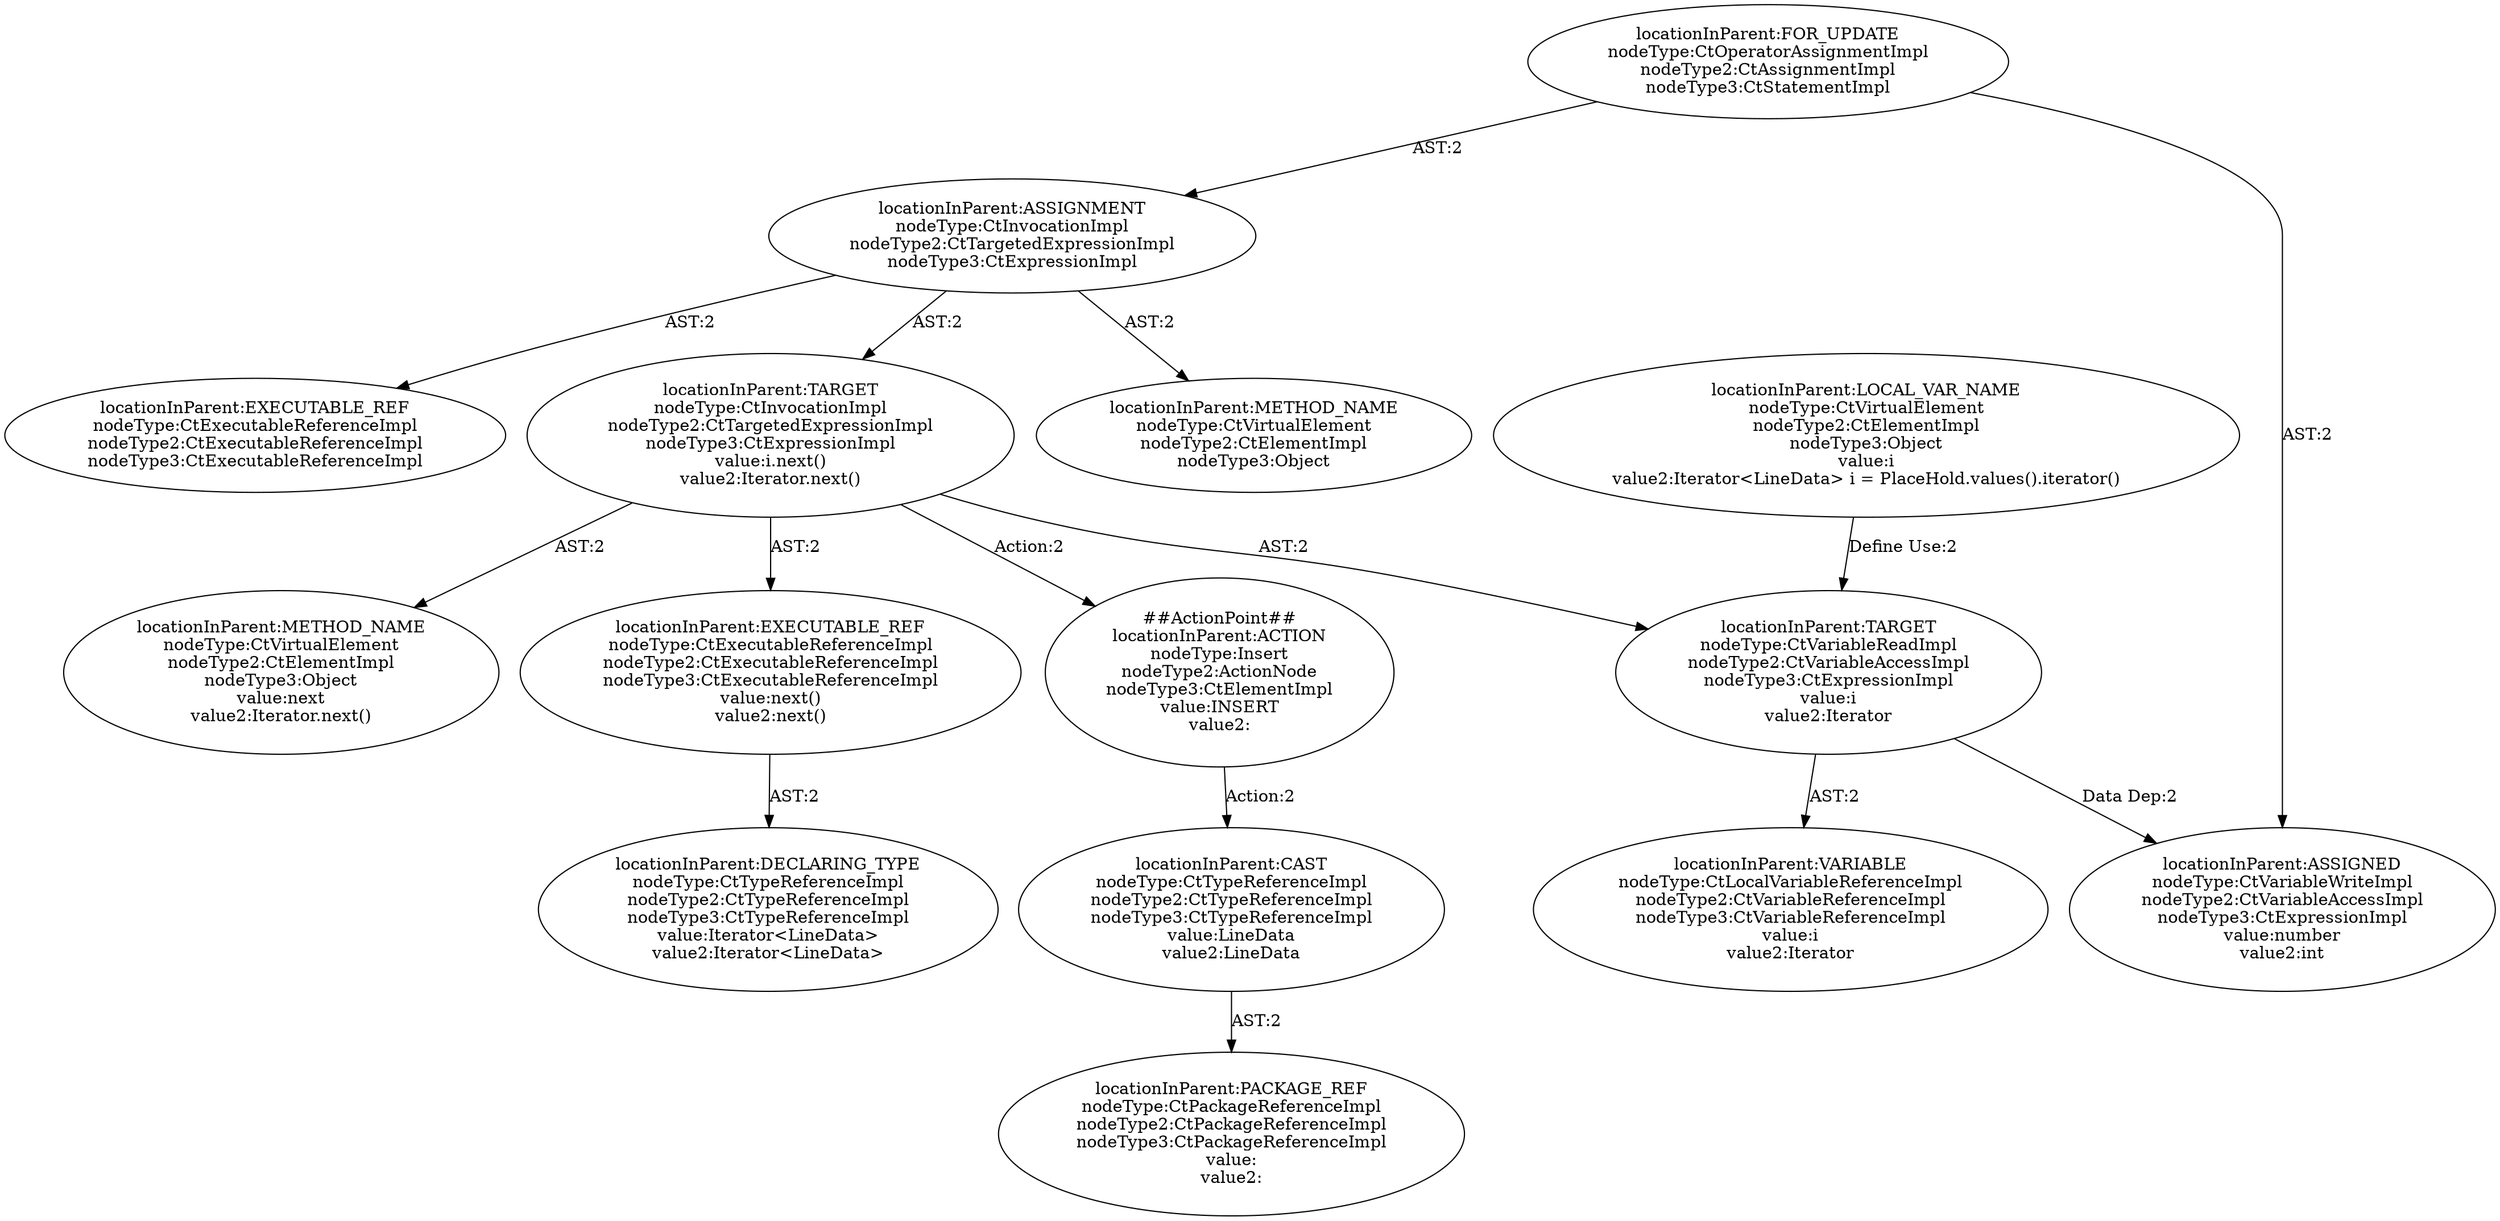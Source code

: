 digraph "Pattern" {
0 [label="##ActionPoint##
locationInParent:ACTION
nodeType:Insert
nodeType2:ActionNode
nodeType3:CtElementImpl
value:INSERT
value2:" shape=ellipse]
1 [label="locationInParent:TARGET
nodeType:CtInvocationImpl
nodeType2:CtTargetedExpressionImpl
nodeType3:CtExpressionImpl
value:i.next()
value2:Iterator.next()" shape=ellipse]
2 [label="locationInParent:ASSIGNMENT
nodeType:CtInvocationImpl
nodeType2:CtTargetedExpressionImpl
nodeType3:CtExpressionImpl" shape=ellipse]
3 [label="locationInParent:FOR_UPDATE
nodeType:CtOperatorAssignmentImpl
nodeType2:CtAssignmentImpl
nodeType3:CtStatementImpl" shape=ellipse]
4 [label="locationInParent:METHOD_NAME
nodeType:CtVirtualElement
nodeType2:CtElementImpl
nodeType3:Object" shape=ellipse]
5 [label="locationInParent:EXECUTABLE_REF
nodeType:CtExecutableReferenceImpl
nodeType2:CtExecutableReferenceImpl
nodeType3:CtExecutableReferenceImpl" shape=ellipse]
6 [label="locationInParent:METHOD_NAME
nodeType:CtVirtualElement
nodeType2:CtElementImpl
nodeType3:Object
value:next
value2:Iterator.next()" shape=ellipse]
7 [label="locationInParent:TARGET
nodeType:CtVariableReadImpl
nodeType2:CtVariableAccessImpl
nodeType3:CtExpressionImpl
value:i
value2:Iterator" shape=ellipse]
8 [label="locationInParent:LOCAL_VAR_NAME
nodeType:CtVirtualElement
nodeType2:CtElementImpl
nodeType3:Object
value:i
value2:Iterator<LineData> i = PlaceHold.values().iterator()" shape=ellipse]
9 [label="locationInParent:VARIABLE
nodeType:CtLocalVariableReferenceImpl
nodeType2:CtVariableReferenceImpl
nodeType3:CtVariableReferenceImpl
value:i
value2:Iterator" shape=ellipse]
10 [label="locationInParent:ASSIGNED
nodeType:CtVariableWriteImpl
nodeType2:CtVariableAccessImpl
nodeType3:CtExpressionImpl
value:number
value2:int" shape=ellipse]
11 [label="locationInParent:EXECUTABLE_REF
nodeType:CtExecutableReferenceImpl
nodeType2:CtExecutableReferenceImpl
nodeType3:CtExecutableReferenceImpl
value:next()
value2:next()" shape=ellipse]
12 [label="locationInParent:DECLARING_TYPE
nodeType:CtTypeReferenceImpl
nodeType2:CtTypeReferenceImpl
nodeType3:CtTypeReferenceImpl
value:Iterator<LineData>
value2:Iterator<LineData>" shape=ellipse]
13 [label="locationInParent:CAST
nodeType:CtTypeReferenceImpl
nodeType2:CtTypeReferenceImpl
nodeType3:CtTypeReferenceImpl
value:LineData
value2:LineData" shape=ellipse]
14 [label="locationInParent:PACKAGE_REF
nodeType:CtPackageReferenceImpl
nodeType2:CtPackageReferenceImpl
nodeType3:CtPackageReferenceImpl
value:
value2:" shape=ellipse]
0 -> 13 [label="Action:2"];
1 -> 0 [label="Action:2"];
1 -> 6 [label="AST:2"];
1 -> 7 [label="AST:2"];
1 -> 11 [label="AST:2"];
2 -> 1 [label="AST:2"];
2 -> 4 [label="AST:2"];
2 -> 5 [label="AST:2"];
3 -> 2 [label="AST:2"];
3 -> 10 [label="AST:2"];
7 -> 9 [label="AST:2"];
7 -> 10 [label="Data Dep:2"];
8 -> 7 [label="Define Use:2"];
11 -> 12 [label="AST:2"];
13 -> 14 [label="AST:2"];
}
